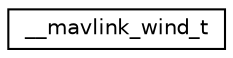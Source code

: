 digraph "Graphical Class Hierarchy"
{
 // INTERACTIVE_SVG=YES
  edge [fontname="Helvetica",fontsize="10",labelfontname="Helvetica",labelfontsize="10"];
  node [fontname="Helvetica",fontsize="10",shape=record];
  rankdir="LR";
  Node1 [label="__mavlink_wind_t",height=0.2,width=0.4,color="black", fillcolor="white", style="filled",URL="$struct____mavlink__wind__t.html"];
}
